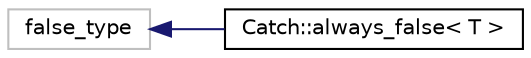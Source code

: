 digraph "Graphical Class Hierarchy"
{
  edge [fontname="Helvetica",fontsize="10",labelfontname="Helvetica",labelfontsize="10"];
  node [fontname="Helvetica",fontsize="10",shape=record];
  rankdir="LR";
  Node171 [label="false_type",height=0.2,width=0.4,color="grey75", fillcolor="white", style="filled"];
  Node171 -> Node0 [dir="back",color="midnightblue",fontsize="10",style="solid",fontname="Helvetica"];
  Node0 [label="Catch::always_false\< T \>",height=0.2,width=0.4,color="black", fillcolor="white", style="filled",URL="$structCatch_1_1always__false.html"];
}
